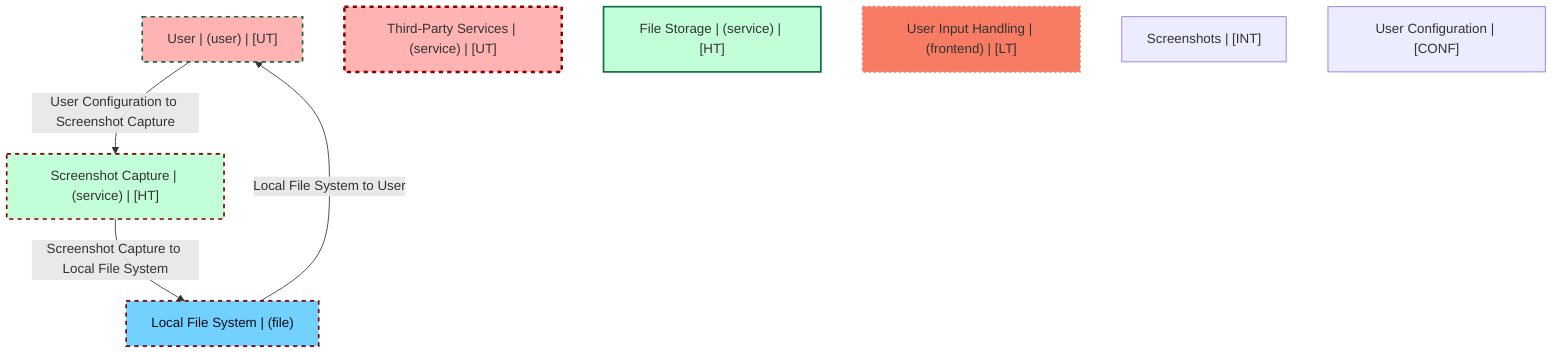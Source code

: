 graph TB
  node_01F8M8Z9FQ8K8G8K8J8K8G8K8G["User | (user) | [UT]"]:::untrusted
  node_01F8M8Z9FQ8K8G8K8J8K8G8K8H["Third-Party Services | (service) | [UT]"]:::untrusted
  node_01F8M8Z9FQ8K8G8K8J8K8G8K8C["Screenshot Capture | (service) | [HT]"]:::highTrust
  node_01F8M8Z9FQ8K8G8K8J8K8G8K8D["File Storage | (service) | [HT]"]:::highTrust
  node_01F8M8Z9FQ8K8G8K8J8K8G8K8E["User Input Handling | (frontend) | [LT]"]:::lowTrust
  node_01F8M8Z9FQ8K8G8K8J8K8G8K8F["Local File System | (file)"]:::dataStore
  node_01F8M8Z9FQ8K8G8K8J8K8G8K8A["Screenshots | [INT]"]:::dataAsset,internal
  node_01F8M8Z9FQ8K8G8K8J8K8G8K8B["User Configuration | [CONF]"]:::dataAsset,confidential

  node_01F8M8Z9FQ8K8G8K8J8K8G8K8G -->|User Configuration to Screenshot Capture| node_01F8M8Z9FQ8K8G8K8J8K8G8K8C:::unencryptedFlow
  node_01F8M8Z9FQ8K8G8K8J8K8G8K8C -->|Screenshot Capture to Local File System| node_01F8M8Z9FQ8K8G8K8J8K8G8K8F:::unencryptedFlow
  node_01F8M8Z9FQ8K8G8K8J8K8G8K8F -->|Local File System to User| node_01F8M8Z9FQ8K8G8K8J8K8G8K8G:::encryptedFlow

  classDef externalEntity fill:#FFB3B3,stroke:#8B0000,stroke-width:2px,color:#0B0D17
  classDef process fill:#C2FFD8,stroke:#106B49,stroke-width:2px,color:#0B0D17
  classDef dataStore fill:#73d1ff,stroke:#29ABE2,stroke-width:2px,color:#0B0D17
  classDef dataAsset fill:#ffa1ad,stroke:#A259FF,stroke-width:2px,color:#0B0D17
  classDef untrusted fill:#FFB3B3,stroke:#8B0000,stroke-width:3px,stroke-dasharray:5 5
  classDef lowTrust fill:#f77c63,stroke:#f77c63,stroke-width:2px,stroke-dasharray:3 3
  classDef mediumTrust fill:#FFF2B3,stroke:#7A6300,stroke-width:2px
  classDef highTrust fill:#C2FFD8,stroke:#106B49,stroke-width:2px
  classDef veryHighTrust fill:#36FF8F,stroke:#36FF8F,stroke-width:3px
  classDef public fill:#C2FFD8,stroke:#106B49,stroke-width:1px
  classDef internal fill:#FFF2B3,stroke:#7A6300,stroke-width:1px
  classDef confidential fill:#FFB3B3,stroke:#8B0000,stroke-width:2px
  classDef restricted fill:#8B0000,stroke:#8B0000,stroke-width:3px
  classDef pii fill:#ffa1ad,stroke:#A259FF,stroke-width:2px
  classDef pci fill:#8B0000,stroke:#8B0000,stroke-width:3px
  classDef phi fill:#ffa1ad,stroke:#A259FF,stroke-width:3px
  classDef encryptedFlow stroke:#106B49,stroke-width:2px
  classDef unencryptedFlow stroke:#8B0000,stroke-width:2px,stroke-dasharray:5 5
  classDef authenticatedFlow stroke:#29ABE2,stroke-width:2px
  classDef trustBoundary fill:transparent,stroke:#2E3440,stroke-width:3px,stroke-dasharray:10 5